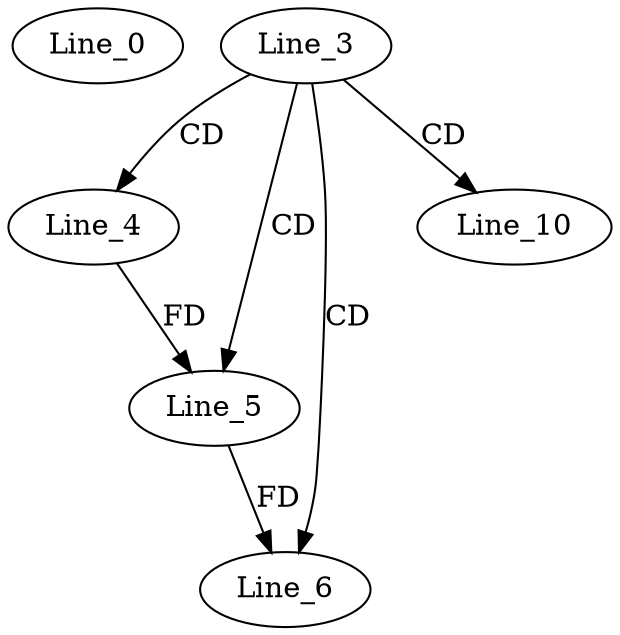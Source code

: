 digraph G {
  Line_0;
  Line_3;
  Line_4;
  Line_5;
  Line_5;
  Line_6;
  Line_10;
  Line_3 -> Line_4 [ label="CD" ];
  Line_3 -> Line_5 [ label="CD" ];
  Line_4 -> Line_5 [ label="FD" ];
  Line_3 -> Line_6 [ label="CD" ];
  Line_5 -> Line_6 [ label="FD" ];
  Line_3 -> Line_10 [ label="CD" ];
}
